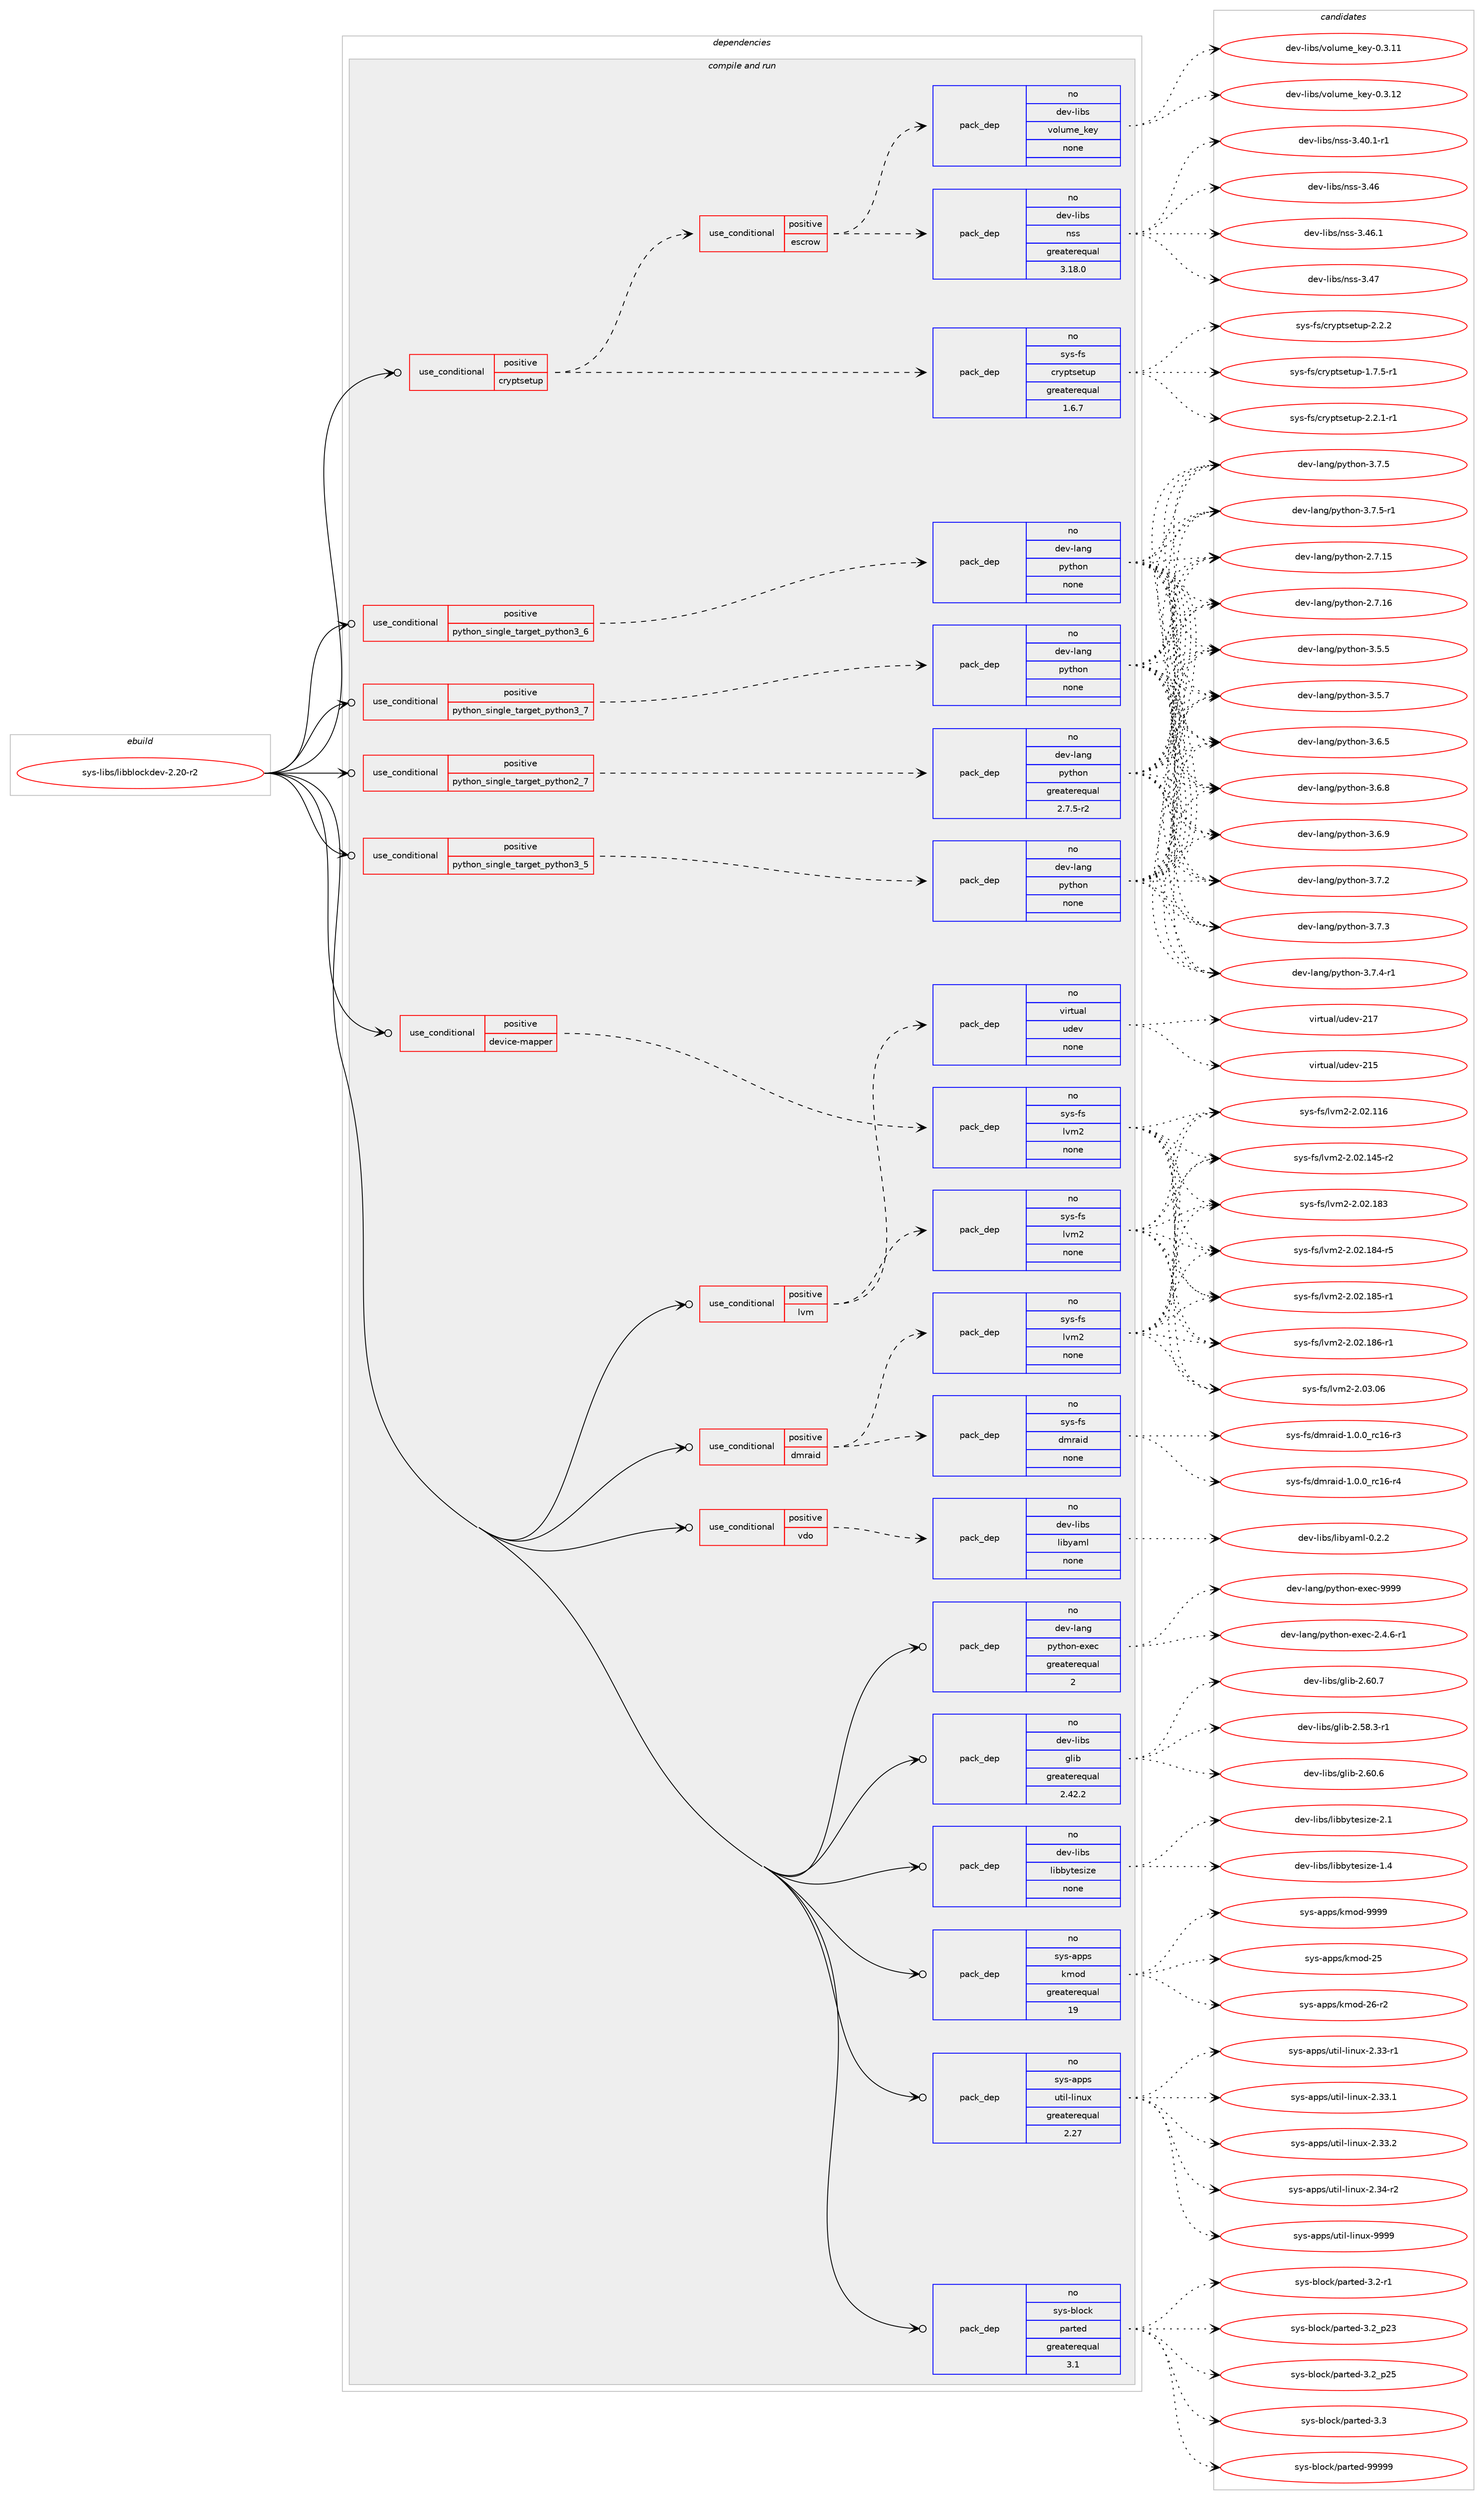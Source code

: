digraph prolog {

# *************
# Graph options
# *************

newrank=true;
concentrate=true;
compound=true;
graph [rankdir=LR,fontname=Helvetica,fontsize=10,ranksep=1.5];#, ranksep=2.5, nodesep=0.2];
edge  [arrowhead=vee];
node  [fontname=Helvetica,fontsize=10];

# **********
# The ebuild
# **********

subgraph cluster_leftcol {
color=gray;
rank=same;
label=<<i>ebuild</i>>;
id [label="sys-libs/libblockdev-2.20-r2", color=red, width=4, href="../sys-libs/libblockdev-2.20-r2.svg"];
}

# ****************
# The dependencies
# ****************

subgraph cluster_midcol {
color=gray;
label=<<i>dependencies</i>>;
subgraph cluster_compile {
fillcolor="#eeeeee";
style=filled;
label=<<i>compile</i>>;
}
subgraph cluster_compileandrun {
fillcolor="#eeeeee";
style=filled;
label=<<i>compile and run</i>>;
subgraph cond215630 {
dependency897508 [label=<<TABLE BORDER="0" CELLBORDER="1" CELLSPACING="0" CELLPADDING="4"><TR><TD ROWSPAN="3" CELLPADDING="10">use_conditional</TD></TR><TR><TD>positive</TD></TR><TR><TD>cryptsetup</TD></TR></TABLE>>, shape=none, color=red];
subgraph cond215631 {
dependency897509 [label=<<TABLE BORDER="0" CELLBORDER="1" CELLSPACING="0" CELLPADDING="4"><TR><TD ROWSPAN="3" CELLPADDING="10">use_conditional</TD></TR><TR><TD>positive</TD></TR><TR><TD>escrow</TD></TR></TABLE>>, shape=none, color=red];
subgraph pack666124 {
dependency897510 [label=<<TABLE BORDER="0" CELLBORDER="1" CELLSPACING="0" CELLPADDING="4" WIDTH="220"><TR><TD ROWSPAN="6" CELLPADDING="30">pack_dep</TD></TR><TR><TD WIDTH="110">no</TD></TR><TR><TD>dev-libs</TD></TR><TR><TD>nss</TD></TR><TR><TD>greaterequal</TD></TR><TR><TD>3.18.0</TD></TR></TABLE>>, shape=none, color=blue];
}
dependency897509:e -> dependency897510:w [weight=20,style="dashed",arrowhead="vee"];
subgraph pack666125 {
dependency897511 [label=<<TABLE BORDER="0" CELLBORDER="1" CELLSPACING="0" CELLPADDING="4" WIDTH="220"><TR><TD ROWSPAN="6" CELLPADDING="30">pack_dep</TD></TR><TR><TD WIDTH="110">no</TD></TR><TR><TD>dev-libs</TD></TR><TR><TD>volume_key</TD></TR><TR><TD>none</TD></TR><TR><TD></TD></TR></TABLE>>, shape=none, color=blue];
}
dependency897509:e -> dependency897511:w [weight=20,style="dashed",arrowhead="vee"];
}
dependency897508:e -> dependency897509:w [weight=20,style="dashed",arrowhead="vee"];
subgraph pack666126 {
dependency897512 [label=<<TABLE BORDER="0" CELLBORDER="1" CELLSPACING="0" CELLPADDING="4" WIDTH="220"><TR><TD ROWSPAN="6" CELLPADDING="30">pack_dep</TD></TR><TR><TD WIDTH="110">no</TD></TR><TR><TD>sys-fs</TD></TR><TR><TD>cryptsetup</TD></TR><TR><TD>greaterequal</TD></TR><TR><TD>1.6.7</TD></TR></TABLE>>, shape=none, color=blue];
}
dependency897508:e -> dependency897512:w [weight=20,style="dashed",arrowhead="vee"];
}
id:e -> dependency897508:w [weight=20,style="solid",arrowhead="odotvee"];
subgraph cond215632 {
dependency897513 [label=<<TABLE BORDER="0" CELLBORDER="1" CELLSPACING="0" CELLPADDING="4"><TR><TD ROWSPAN="3" CELLPADDING="10">use_conditional</TD></TR><TR><TD>positive</TD></TR><TR><TD>device-mapper</TD></TR></TABLE>>, shape=none, color=red];
subgraph pack666127 {
dependency897514 [label=<<TABLE BORDER="0" CELLBORDER="1" CELLSPACING="0" CELLPADDING="4" WIDTH="220"><TR><TD ROWSPAN="6" CELLPADDING="30">pack_dep</TD></TR><TR><TD WIDTH="110">no</TD></TR><TR><TD>sys-fs</TD></TR><TR><TD>lvm2</TD></TR><TR><TD>none</TD></TR><TR><TD></TD></TR></TABLE>>, shape=none, color=blue];
}
dependency897513:e -> dependency897514:w [weight=20,style="dashed",arrowhead="vee"];
}
id:e -> dependency897513:w [weight=20,style="solid",arrowhead="odotvee"];
subgraph cond215633 {
dependency897515 [label=<<TABLE BORDER="0" CELLBORDER="1" CELLSPACING="0" CELLPADDING="4"><TR><TD ROWSPAN="3" CELLPADDING="10">use_conditional</TD></TR><TR><TD>positive</TD></TR><TR><TD>dmraid</TD></TR></TABLE>>, shape=none, color=red];
subgraph pack666128 {
dependency897516 [label=<<TABLE BORDER="0" CELLBORDER="1" CELLSPACING="0" CELLPADDING="4" WIDTH="220"><TR><TD ROWSPAN="6" CELLPADDING="30">pack_dep</TD></TR><TR><TD WIDTH="110">no</TD></TR><TR><TD>sys-fs</TD></TR><TR><TD>dmraid</TD></TR><TR><TD>none</TD></TR><TR><TD></TD></TR></TABLE>>, shape=none, color=blue];
}
dependency897515:e -> dependency897516:w [weight=20,style="dashed",arrowhead="vee"];
subgraph pack666129 {
dependency897517 [label=<<TABLE BORDER="0" CELLBORDER="1" CELLSPACING="0" CELLPADDING="4" WIDTH="220"><TR><TD ROWSPAN="6" CELLPADDING="30">pack_dep</TD></TR><TR><TD WIDTH="110">no</TD></TR><TR><TD>sys-fs</TD></TR><TR><TD>lvm2</TD></TR><TR><TD>none</TD></TR><TR><TD></TD></TR></TABLE>>, shape=none, color=blue];
}
dependency897515:e -> dependency897517:w [weight=20,style="dashed",arrowhead="vee"];
}
id:e -> dependency897515:w [weight=20,style="solid",arrowhead="odotvee"];
subgraph cond215634 {
dependency897518 [label=<<TABLE BORDER="0" CELLBORDER="1" CELLSPACING="0" CELLPADDING="4"><TR><TD ROWSPAN="3" CELLPADDING="10">use_conditional</TD></TR><TR><TD>positive</TD></TR><TR><TD>lvm</TD></TR></TABLE>>, shape=none, color=red];
subgraph pack666130 {
dependency897519 [label=<<TABLE BORDER="0" CELLBORDER="1" CELLSPACING="0" CELLPADDING="4" WIDTH="220"><TR><TD ROWSPAN="6" CELLPADDING="30">pack_dep</TD></TR><TR><TD WIDTH="110">no</TD></TR><TR><TD>sys-fs</TD></TR><TR><TD>lvm2</TD></TR><TR><TD>none</TD></TR><TR><TD></TD></TR></TABLE>>, shape=none, color=blue];
}
dependency897518:e -> dependency897519:w [weight=20,style="dashed",arrowhead="vee"];
subgraph pack666131 {
dependency897520 [label=<<TABLE BORDER="0" CELLBORDER="1" CELLSPACING="0" CELLPADDING="4" WIDTH="220"><TR><TD ROWSPAN="6" CELLPADDING="30">pack_dep</TD></TR><TR><TD WIDTH="110">no</TD></TR><TR><TD>virtual</TD></TR><TR><TD>udev</TD></TR><TR><TD>none</TD></TR><TR><TD></TD></TR></TABLE>>, shape=none, color=blue];
}
dependency897518:e -> dependency897520:w [weight=20,style="dashed",arrowhead="vee"];
}
id:e -> dependency897518:w [weight=20,style="solid",arrowhead="odotvee"];
subgraph cond215635 {
dependency897521 [label=<<TABLE BORDER="0" CELLBORDER="1" CELLSPACING="0" CELLPADDING="4"><TR><TD ROWSPAN="3" CELLPADDING="10">use_conditional</TD></TR><TR><TD>positive</TD></TR><TR><TD>python_single_target_python2_7</TD></TR></TABLE>>, shape=none, color=red];
subgraph pack666132 {
dependency897522 [label=<<TABLE BORDER="0" CELLBORDER="1" CELLSPACING="0" CELLPADDING="4" WIDTH="220"><TR><TD ROWSPAN="6" CELLPADDING="30">pack_dep</TD></TR><TR><TD WIDTH="110">no</TD></TR><TR><TD>dev-lang</TD></TR><TR><TD>python</TD></TR><TR><TD>greaterequal</TD></TR><TR><TD>2.7.5-r2</TD></TR></TABLE>>, shape=none, color=blue];
}
dependency897521:e -> dependency897522:w [weight=20,style="dashed",arrowhead="vee"];
}
id:e -> dependency897521:w [weight=20,style="solid",arrowhead="odotvee"];
subgraph cond215636 {
dependency897523 [label=<<TABLE BORDER="0" CELLBORDER="1" CELLSPACING="0" CELLPADDING="4"><TR><TD ROWSPAN="3" CELLPADDING="10">use_conditional</TD></TR><TR><TD>positive</TD></TR><TR><TD>python_single_target_python3_5</TD></TR></TABLE>>, shape=none, color=red];
subgraph pack666133 {
dependency897524 [label=<<TABLE BORDER="0" CELLBORDER="1" CELLSPACING="0" CELLPADDING="4" WIDTH="220"><TR><TD ROWSPAN="6" CELLPADDING="30">pack_dep</TD></TR><TR><TD WIDTH="110">no</TD></TR><TR><TD>dev-lang</TD></TR><TR><TD>python</TD></TR><TR><TD>none</TD></TR><TR><TD></TD></TR></TABLE>>, shape=none, color=blue];
}
dependency897523:e -> dependency897524:w [weight=20,style="dashed",arrowhead="vee"];
}
id:e -> dependency897523:w [weight=20,style="solid",arrowhead="odotvee"];
subgraph cond215637 {
dependency897525 [label=<<TABLE BORDER="0" CELLBORDER="1" CELLSPACING="0" CELLPADDING="4"><TR><TD ROWSPAN="3" CELLPADDING="10">use_conditional</TD></TR><TR><TD>positive</TD></TR><TR><TD>python_single_target_python3_6</TD></TR></TABLE>>, shape=none, color=red];
subgraph pack666134 {
dependency897526 [label=<<TABLE BORDER="0" CELLBORDER="1" CELLSPACING="0" CELLPADDING="4" WIDTH="220"><TR><TD ROWSPAN="6" CELLPADDING="30">pack_dep</TD></TR><TR><TD WIDTH="110">no</TD></TR><TR><TD>dev-lang</TD></TR><TR><TD>python</TD></TR><TR><TD>none</TD></TR><TR><TD></TD></TR></TABLE>>, shape=none, color=blue];
}
dependency897525:e -> dependency897526:w [weight=20,style="dashed",arrowhead="vee"];
}
id:e -> dependency897525:w [weight=20,style="solid",arrowhead="odotvee"];
subgraph cond215638 {
dependency897527 [label=<<TABLE BORDER="0" CELLBORDER="1" CELLSPACING="0" CELLPADDING="4"><TR><TD ROWSPAN="3" CELLPADDING="10">use_conditional</TD></TR><TR><TD>positive</TD></TR><TR><TD>python_single_target_python3_7</TD></TR></TABLE>>, shape=none, color=red];
subgraph pack666135 {
dependency897528 [label=<<TABLE BORDER="0" CELLBORDER="1" CELLSPACING="0" CELLPADDING="4" WIDTH="220"><TR><TD ROWSPAN="6" CELLPADDING="30">pack_dep</TD></TR><TR><TD WIDTH="110">no</TD></TR><TR><TD>dev-lang</TD></TR><TR><TD>python</TD></TR><TR><TD>none</TD></TR><TR><TD></TD></TR></TABLE>>, shape=none, color=blue];
}
dependency897527:e -> dependency897528:w [weight=20,style="dashed",arrowhead="vee"];
}
id:e -> dependency897527:w [weight=20,style="solid",arrowhead="odotvee"];
subgraph cond215639 {
dependency897529 [label=<<TABLE BORDER="0" CELLBORDER="1" CELLSPACING="0" CELLPADDING="4"><TR><TD ROWSPAN="3" CELLPADDING="10">use_conditional</TD></TR><TR><TD>positive</TD></TR><TR><TD>vdo</TD></TR></TABLE>>, shape=none, color=red];
subgraph pack666136 {
dependency897530 [label=<<TABLE BORDER="0" CELLBORDER="1" CELLSPACING="0" CELLPADDING="4" WIDTH="220"><TR><TD ROWSPAN="6" CELLPADDING="30">pack_dep</TD></TR><TR><TD WIDTH="110">no</TD></TR><TR><TD>dev-libs</TD></TR><TR><TD>libyaml</TD></TR><TR><TD>none</TD></TR><TR><TD></TD></TR></TABLE>>, shape=none, color=blue];
}
dependency897529:e -> dependency897530:w [weight=20,style="dashed",arrowhead="vee"];
}
id:e -> dependency897529:w [weight=20,style="solid",arrowhead="odotvee"];
subgraph pack666137 {
dependency897531 [label=<<TABLE BORDER="0" CELLBORDER="1" CELLSPACING="0" CELLPADDING="4" WIDTH="220"><TR><TD ROWSPAN="6" CELLPADDING="30">pack_dep</TD></TR><TR><TD WIDTH="110">no</TD></TR><TR><TD>dev-lang</TD></TR><TR><TD>python-exec</TD></TR><TR><TD>greaterequal</TD></TR><TR><TD>2</TD></TR></TABLE>>, shape=none, color=blue];
}
id:e -> dependency897531:w [weight=20,style="solid",arrowhead="odotvee"];
subgraph pack666138 {
dependency897532 [label=<<TABLE BORDER="0" CELLBORDER="1" CELLSPACING="0" CELLPADDING="4" WIDTH="220"><TR><TD ROWSPAN="6" CELLPADDING="30">pack_dep</TD></TR><TR><TD WIDTH="110">no</TD></TR><TR><TD>dev-libs</TD></TR><TR><TD>glib</TD></TR><TR><TD>greaterequal</TD></TR><TR><TD>2.42.2</TD></TR></TABLE>>, shape=none, color=blue];
}
id:e -> dependency897532:w [weight=20,style="solid",arrowhead="odotvee"];
subgraph pack666139 {
dependency897533 [label=<<TABLE BORDER="0" CELLBORDER="1" CELLSPACING="0" CELLPADDING="4" WIDTH="220"><TR><TD ROWSPAN="6" CELLPADDING="30">pack_dep</TD></TR><TR><TD WIDTH="110">no</TD></TR><TR><TD>dev-libs</TD></TR><TR><TD>libbytesize</TD></TR><TR><TD>none</TD></TR><TR><TD></TD></TR></TABLE>>, shape=none, color=blue];
}
id:e -> dependency897533:w [weight=20,style="solid",arrowhead="odotvee"];
subgraph pack666140 {
dependency897534 [label=<<TABLE BORDER="0" CELLBORDER="1" CELLSPACING="0" CELLPADDING="4" WIDTH="220"><TR><TD ROWSPAN="6" CELLPADDING="30">pack_dep</TD></TR><TR><TD WIDTH="110">no</TD></TR><TR><TD>sys-apps</TD></TR><TR><TD>kmod</TD></TR><TR><TD>greaterequal</TD></TR><TR><TD>19</TD></TR></TABLE>>, shape=none, color=blue];
}
id:e -> dependency897534:w [weight=20,style="solid",arrowhead="odotvee"];
subgraph pack666141 {
dependency897535 [label=<<TABLE BORDER="0" CELLBORDER="1" CELLSPACING="0" CELLPADDING="4" WIDTH="220"><TR><TD ROWSPAN="6" CELLPADDING="30">pack_dep</TD></TR><TR><TD WIDTH="110">no</TD></TR><TR><TD>sys-apps</TD></TR><TR><TD>util-linux</TD></TR><TR><TD>greaterequal</TD></TR><TR><TD>2.27</TD></TR></TABLE>>, shape=none, color=blue];
}
id:e -> dependency897535:w [weight=20,style="solid",arrowhead="odotvee"];
subgraph pack666142 {
dependency897536 [label=<<TABLE BORDER="0" CELLBORDER="1" CELLSPACING="0" CELLPADDING="4" WIDTH="220"><TR><TD ROWSPAN="6" CELLPADDING="30">pack_dep</TD></TR><TR><TD WIDTH="110">no</TD></TR><TR><TD>sys-block</TD></TR><TR><TD>parted</TD></TR><TR><TD>greaterequal</TD></TR><TR><TD>3.1</TD></TR></TABLE>>, shape=none, color=blue];
}
id:e -> dependency897536:w [weight=20,style="solid",arrowhead="odotvee"];
}
subgraph cluster_run {
fillcolor="#eeeeee";
style=filled;
label=<<i>run</i>>;
}
}

# **************
# The candidates
# **************

subgraph cluster_choices {
rank=same;
color=gray;
label=<<i>candidates</i>>;

subgraph choice666124 {
color=black;
nodesep=1;
choice100101118451081059811547110115115455146524846494511449 [label="dev-libs/nss-3.40.1-r1", color=red, width=4,href="../dev-libs/nss-3.40.1-r1.svg"];
choice1001011184510810598115471101151154551465254 [label="dev-libs/nss-3.46", color=red, width=4,href="../dev-libs/nss-3.46.svg"];
choice10010111845108105981154711011511545514652544649 [label="dev-libs/nss-3.46.1", color=red, width=4,href="../dev-libs/nss-3.46.1.svg"];
choice1001011184510810598115471101151154551465255 [label="dev-libs/nss-3.47", color=red, width=4,href="../dev-libs/nss-3.47.svg"];
dependency897510:e -> choice100101118451081059811547110115115455146524846494511449:w [style=dotted,weight="100"];
dependency897510:e -> choice1001011184510810598115471101151154551465254:w [style=dotted,weight="100"];
dependency897510:e -> choice10010111845108105981154711011511545514652544649:w [style=dotted,weight="100"];
dependency897510:e -> choice1001011184510810598115471101151154551465255:w [style=dotted,weight="100"];
}
subgraph choice666125 {
color=black;
nodesep=1;
choice1001011184510810598115471181111081171091019510710112145484651464949 [label="dev-libs/volume_key-0.3.11", color=red, width=4,href="../dev-libs/volume_key-0.3.11.svg"];
choice1001011184510810598115471181111081171091019510710112145484651464950 [label="dev-libs/volume_key-0.3.12", color=red, width=4,href="../dev-libs/volume_key-0.3.12.svg"];
dependency897511:e -> choice1001011184510810598115471181111081171091019510710112145484651464949:w [style=dotted,weight="100"];
dependency897511:e -> choice1001011184510810598115471181111081171091019510710112145484651464950:w [style=dotted,weight="100"];
}
subgraph choice666126 {
color=black;
nodesep=1;
choice1151211154510211547991141211121161151011161171124549465546534511449 [label="sys-fs/cryptsetup-1.7.5-r1", color=red, width=4,href="../sys-fs/cryptsetup-1.7.5-r1.svg"];
choice1151211154510211547991141211121161151011161171124550465046494511449 [label="sys-fs/cryptsetup-2.2.1-r1", color=red, width=4,href="../sys-fs/cryptsetup-2.2.1-r1.svg"];
choice115121115451021154799114121112116115101116117112455046504650 [label="sys-fs/cryptsetup-2.2.2", color=red, width=4,href="../sys-fs/cryptsetup-2.2.2.svg"];
dependency897512:e -> choice1151211154510211547991141211121161151011161171124549465546534511449:w [style=dotted,weight="100"];
dependency897512:e -> choice1151211154510211547991141211121161151011161171124550465046494511449:w [style=dotted,weight="100"];
dependency897512:e -> choice115121115451021154799114121112116115101116117112455046504650:w [style=dotted,weight="100"];
}
subgraph choice666127 {
color=black;
nodesep=1;
choice115121115451021154710811810950455046485046494954 [label="sys-fs/lvm2-2.02.116", color=red, width=4,href="../sys-fs/lvm2-2.02.116.svg"];
choice1151211154510211547108118109504550464850464952534511450 [label="sys-fs/lvm2-2.02.145-r2", color=red, width=4,href="../sys-fs/lvm2-2.02.145-r2.svg"];
choice115121115451021154710811810950455046485046495651 [label="sys-fs/lvm2-2.02.183", color=red, width=4,href="../sys-fs/lvm2-2.02.183.svg"];
choice1151211154510211547108118109504550464850464956524511453 [label="sys-fs/lvm2-2.02.184-r5", color=red, width=4,href="../sys-fs/lvm2-2.02.184-r5.svg"];
choice1151211154510211547108118109504550464850464956534511449 [label="sys-fs/lvm2-2.02.185-r1", color=red, width=4,href="../sys-fs/lvm2-2.02.185-r1.svg"];
choice1151211154510211547108118109504550464850464956544511449 [label="sys-fs/lvm2-2.02.186-r1", color=red, width=4,href="../sys-fs/lvm2-2.02.186-r1.svg"];
choice1151211154510211547108118109504550464851464854 [label="sys-fs/lvm2-2.03.06", color=red, width=4,href="../sys-fs/lvm2-2.03.06.svg"];
dependency897514:e -> choice115121115451021154710811810950455046485046494954:w [style=dotted,weight="100"];
dependency897514:e -> choice1151211154510211547108118109504550464850464952534511450:w [style=dotted,weight="100"];
dependency897514:e -> choice115121115451021154710811810950455046485046495651:w [style=dotted,weight="100"];
dependency897514:e -> choice1151211154510211547108118109504550464850464956524511453:w [style=dotted,weight="100"];
dependency897514:e -> choice1151211154510211547108118109504550464850464956534511449:w [style=dotted,weight="100"];
dependency897514:e -> choice1151211154510211547108118109504550464850464956544511449:w [style=dotted,weight="100"];
dependency897514:e -> choice1151211154510211547108118109504550464851464854:w [style=dotted,weight="100"];
}
subgraph choice666128 {
color=black;
nodesep=1;
choice115121115451021154710010911497105100454946484648951149949544511451 [label="sys-fs/dmraid-1.0.0_rc16-r3", color=red, width=4,href="../sys-fs/dmraid-1.0.0_rc16-r3.svg"];
choice115121115451021154710010911497105100454946484648951149949544511452 [label="sys-fs/dmraid-1.0.0_rc16-r4", color=red, width=4,href="../sys-fs/dmraid-1.0.0_rc16-r4.svg"];
dependency897516:e -> choice115121115451021154710010911497105100454946484648951149949544511451:w [style=dotted,weight="100"];
dependency897516:e -> choice115121115451021154710010911497105100454946484648951149949544511452:w [style=dotted,weight="100"];
}
subgraph choice666129 {
color=black;
nodesep=1;
choice115121115451021154710811810950455046485046494954 [label="sys-fs/lvm2-2.02.116", color=red, width=4,href="../sys-fs/lvm2-2.02.116.svg"];
choice1151211154510211547108118109504550464850464952534511450 [label="sys-fs/lvm2-2.02.145-r2", color=red, width=4,href="../sys-fs/lvm2-2.02.145-r2.svg"];
choice115121115451021154710811810950455046485046495651 [label="sys-fs/lvm2-2.02.183", color=red, width=4,href="../sys-fs/lvm2-2.02.183.svg"];
choice1151211154510211547108118109504550464850464956524511453 [label="sys-fs/lvm2-2.02.184-r5", color=red, width=4,href="../sys-fs/lvm2-2.02.184-r5.svg"];
choice1151211154510211547108118109504550464850464956534511449 [label="sys-fs/lvm2-2.02.185-r1", color=red, width=4,href="../sys-fs/lvm2-2.02.185-r1.svg"];
choice1151211154510211547108118109504550464850464956544511449 [label="sys-fs/lvm2-2.02.186-r1", color=red, width=4,href="../sys-fs/lvm2-2.02.186-r1.svg"];
choice1151211154510211547108118109504550464851464854 [label="sys-fs/lvm2-2.03.06", color=red, width=4,href="../sys-fs/lvm2-2.03.06.svg"];
dependency897517:e -> choice115121115451021154710811810950455046485046494954:w [style=dotted,weight="100"];
dependency897517:e -> choice1151211154510211547108118109504550464850464952534511450:w [style=dotted,weight="100"];
dependency897517:e -> choice115121115451021154710811810950455046485046495651:w [style=dotted,weight="100"];
dependency897517:e -> choice1151211154510211547108118109504550464850464956524511453:w [style=dotted,weight="100"];
dependency897517:e -> choice1151211154510211547108118109504550464850464956534511449:w [style=dotted,weight="100"];
dependency897517:e -> choice1151211154510211547108118109504550464850464956544511449:w [style=dotted,weight="100"];
dependency897517:e -> choice1151211154510211547108118109504550464851464854:w [style=dotted,weight="100"];
}
subgraph choice666130 {
color=black;
nodesep=1;
choice115121115451021154710811810950455046485046494954 [label="sys-fs/lvm2-2.02.116", color=red, width=4,href="../sys-fs/lvm2-2.02.116.svg"];
choice1151211154510211547108118109504550464850464952534511450 [label="sys-fs/lvm2-2.02.145-r2", color=red, width=4,href="../sys-fs/lvm2-2.02.145-r2.svg"];
choice115121115451021154710811810950455046485046495651 [label="sys-fs/lvm2-2.02.183", color=red, width=4,href="../sys-fs/lvm2-2.02.183.svg"];
choice1151211154510211547108118109504550464850464956524511453 [label="sys-fs/lvm2-2.02.184-r5", color=red, width=4,href="../sys-fs/lvm2-2.02.184-r5.svg"];
choice1151211154510211547108118109504550464850464956534511449 [label="sys-fs/lvm2-2.02.185-r1", color=red, width=4,href="../sys-fs/lvm2-2.02.185-r1.svg"];
choice1151211154510211547108118109504550464850464956544511449 [label="sys-fs/lvm2-2.02.186-r1", color=red, width=4,href="../sys-fs/lvm2-2.02.186-r1.svg"];
choice1151211154510211547108118109504550464851464854 [label="sys-fs/lvm2-2.03.06", color=red, width=4,href="../sys-fs/lvm2-2.03.06.svg"];
dependency897519:e -> choice115121115451021154710811810950455046485046494954:w [style=dotted,weight="100"];
dependency897519:e -> choice1151211154510211547108118109504550464850464952534511450:w [style=dotted,weight="100"];
dependency897519:e -> choice115121115451021154710811810950455046485046495651:w [style=dotted,weight="100"];
dependency897519:e -> choice1151211154510211547108118109504550464850464956524511453:w [style=dotted,weight="100"];
dependency897519:e -> choice1151211154510211547108118109504550464850464956534511449:w [style=dotted,weight="100"];
dependency897519:e -> choice1151211154510211547108118109504550464850464956544511449:w [style=dotted,weight="100"];
dependency897519:e -> choice1151211154510211547108118109504550464851464854:w [style=dotted,weight="100"];
}
subgraph choice666131 {
color=black;
nodesep=1;
choice118105114116117971084711710010111845504953 [label="virtual/udev-215", color=red, width=4,href="../virtual/udev-215.svg"];
choice118105114116117971084711710010111845504955 [label="virtual/udev-217", color=red, width=4,href="../virtual/udev-217.svg"];
dependency897520:e -> choice118105114116117971084711710010111845504953:w [style=dotted,weight="100"];
dependency897520:e -> choice118105114116117971084711710010111845504955:w [style=dotted,weight="100"];
}
subgraph choice666132 {
color=black;
nodesep=1;
choice10010111845108971101034711212111610411111045504655464953 [label="dev-lang/python-2.7.15", color=red, width=4,href="../dev-lang/python-2.7.15.svg"];
choice10010111845108971101034711212111610411111045504655464954 [label="dev-lang/python-2.7.16", color=red, width=4,href="../dev-lang/python-2.7.16.svg"];
choice100101118451089711010347112121116104111110455146534653 [label="dev-lang/python-3.5.5", color=red, width=4,href="../dev-lang/python-3.5.5.svg"];
choice100101118451089711010347112121116104111110455146534655 [label="dev-lang/python-3.5.7", color=red, width=4,href="../dev-lang/python-3.5.7.svg"];
choice100101118451089711010347112121116104111110455146544653 [label="dev-lang/python-3.6.5", color=red, width=4,href="../dev-lang/python-3.6.5.svg"];
choice100101118451089711010347112121116104111110455146544656 [label="dev-lang/python-3.6.8", color=red, width=4,href="../dev-lang/python-3.6.8.svg"];
choice100101118451089711010347112121116104111110455146544657 [label="dev-lang/python-3.6.9", color=red, width=4,href="../dev-lang/python-3.6.9.svg"];
choice100101118451089711010347112121116104111110455146554650 [label="dev-lang/python-3.7.2", color=red, width=4,href="../dev-lang/python-3.7.2.svg"];
choice100101118451089711010347112121116104111110455146554651 [label="dev-lang/python-3.7.3", color=red, width=4,href="../dev-lang/python-3.7.3.svg"];
choice1001011184510897110103471121211161041111104551465546524511449 [label="dev-lang/python-3.7.4-r1", color=red, width=4,href="../dev-lang/python-3.7.4-r1.svg"];
choice100101118451089711010347112121116104111110455146554653 [label="dev-lang/python-3.7.5", color=red, width=4,href="../dev-lang/python-3.7.5.svg"];
choice1001011184510897110103471121211161041111104551465546534511449 [label="dev-lang/python-3.7.5-r1", color=red, width=4,href="../dev-lang/python-3.7.5-r1.svg"];
dependency897522:e -> choice10010111845108971101034711212111610411111045504655464953:w [style=dotted,weight="100"];
dependency897522:e -> choice10010111845108971101034711212111610411111045504655464954:w [style=dotted,weight="100"];
dependency897522:e -> choice100101118451089711010347112121116104111110455146534653:w [style=dotted,weight="100"];
dependency897522:e -> choice100101118451089711010347112121116104111110455146534655:w [style=dotted,weight="100"];
dependency897522:e -> choice100101118451089711010347112121116104111110455146544653:w [style=dotted,weight="100"];
dependency897522:e -> choice100101118451089711010347112121116104111110455146544656:w [style=dotted,weight="100"];
dependency897522:e -> choice100101118451089711010347112121116104111110455146544657:w [style=dotted,weight="100"];
dependency897522:e -> choice100101118451089711010347112121116104111110455146554650:w [style=dotted,weight="100"];
dependency897522:e -> choice100101118451089711010347112121116104111110455146554651:w [style=dotted,weight="100"];
dependency897522:e -> choice1001011184510897110103471121211161041111104551465546524511449:w [style=dotted,weight="100"];
dependency897522:e -> choice100101118451089711010347112121116104111110455146554653:w [style=dotted,weight="100"];
dependency897522:e -> choice1001011184510897110103471121211161041111104551465546534511449:w [style=dotted,weight="100"];
}
subgraph choice666133 {
color=black;
nodesep=1;
choice10010111845108971101034711212111610411111045504655464953 [label="dev-lang/python-2.7.15", color=red, width=4,href="../dev-lang/python-2.7.15.svg"];
choice10010111845108971101034711212111610411111045504655464954 [label="dev-lang/python-2.7.16", color=red, width=4,href="../dev-lang/python-2.7.16.svg"];
choice100101118451089711010347112121116104111110455146534653 [label="dev-lang/python-3.5.5", color=red, width=4,href="../dev-lang/python-3.5.5.svg"];
choice100101118451089711010347112121116104111110455146534655 [label="dev-lang/python-3.5.7", color=red, width=4,href="../dev-lang/python-3.5.7.svg"];
choice100101118451089711010347112121116104111110455146544653 [label="dev-lang/python-3.6.5", color=red, width=4,href="../dev-lang/python-3.6.5.svg"];
choice100101118451089711010347112121116104111110455146544656 [label="dev-lang/python-3.6.8", color=red, width=4,href="../dev-lang/python-3.6.8.svg"];
choice100101118451089711010347112121116104111110455146544657 [label="dev-lang/python-3.6.9", color=red, width=4,href="../dev-lang/python-3.6.9.svg"];
choice100101118451089711010347112121116104111110455146554650 [label="dev-lang/python-3.7.2", color=red, width=4,href="../dev-lang/python-3.7.2.svg"];
choice100101118451089711010347112121116104111110455146554651 [label="dev-lang/python-3.7.3", color=red, width=4,href="../dev-lang/python-3.7.3.svg"];
choice1001011184510897110103471121211161041111104551465546524511449 [label="dev-lang/python-3.7.4-r1", color=red, width=4,href="../dev-lang/python-3.7.4-r1.svg"];
choice100101118451089711010347112121116104111110455146554653 [label="dev-lang/python-3.7.5", color=red, width=4,href="../dev-lang/python-3.7.5.svg"];
choice1001011184510897110103471121211161041111104551465546534511449 [label="dev-lang/python-3.7.5-r1", color=red, width=4,href="../dev-lang/python-3.7.5-r1.svg"];
dependency897524:e -> choice10010111845108971101034711212111610411111045504655464953:w [style=dotted,weight="100"];
dependency897524:e -> choice10010111845108971101034711212111610411111045504655464954:w [style=dotted,weight="100"];
dependency897524:e -> choice100101118451089711010347112121116104111110455146534653:w [style=dotted,weight="100"];
dependency897524:e -> choice100101118451089711010347112121116104111110455146534655:w [style=dotted,weight="100"];
dependency897524:e -> choice100101118451089711010347112121116104111110455146544653:w [style=dotted,weight="100"];
dependency897524:e -> choice100101118451089711010347112121116104111110455146544656:w [style=dotted,weight="100"];
dependency897524:e -> choice100101118451089711010347112121116104111110455146544657:w [style=dotted,weight="100"];
dependency897524:e -> choice100101118451089711010347112121116104111110455146554650:w [style=dotted,weight="100"];
dependency897524:e -> choice100101118451089711010347112121116104111110455146554651:w [style=dotted,weight="100"];
dependency897524:e -> choice1001011184510897110103471121211161041111104551465546524511449:w [style=dotted,weight="100"];
dependency897524:e -> choice100101118451089711010347112121116104111110455146554653:w [style=dotted,weight="100"];
dependency897524:e -> choice1001011184510897110103471121211161041111104551465546534511449:w [style=dotted,weight="100"];
}
subgraph choice666134 {
color=black;
nodesep=1;
choice10010111845108971101034711212111610411111045504655464953 [label="dev-lang/python-2.7.15", color=red, width=4,href="../dev-lang/python-2.7.15.svg"];
choice10010111845108971101034711212111610411111045504655464954 [label="dev-lang/python-2.7.16", color=red, width=4,href="../dev-lang/python-2.7.16.svg"];
choice100101118451089711010347112121116104111110455146534653 [label="dev-lang/python-3.5.5", color=red, width=4,href="../dev-lang/python-3.5.5.svg"];
choice100101118451089711010347112121116104111110455146534655 [label="dev-lang/python-3.5.7", color=red, width=4,href="../dev-lang/python-3.5.7.svg"];
choice100101118451089711010347112121116104111110455146544653 [label="dev-lang/python-3.6.5", color=red, width=4,href="../dev-lang/python-3.6.5.svg"];
choice100101118451089711010347112121116104111110455146544656 [label="dev-lang/python-3.6.8", color=red, width=4,href="../dev-lang/python-3.6.8.svg"];
choice100101118451089711010347112121116104111110455146544657 [label="dev-lang/python-3.6.9", color=red, width=4,href="../dev-lang/python-3.6.9.svg"];
choice100101118451089711010347112121116104111110455146554650 [label="dev-lang/python-3.7.2", color=red, width=4,href="../dev-lang/python-3.7.2.svg"];
choice100101118451089711010347112121116104111110455146554651 [label="dev-lang/python-3.7.3", color=red, width=4,href="../dev-lang/python-3.7.3.svg"];
choice1001011184510897110103471121211161041111104551465546524511449 [label="dev-lang/python-3.7.4-r1", color=red, width=4,href="../dev-lang/python-3.7.4-r1.svg"];
choice100101118451089711010347112121116104111110455146554653 [label="dev-lang/python-3.7.5", color=red, width=4,href="../dev-lang/python-3.7.5.svg"];
choice1001011184510897110103471121211161041111104551465546534511449 [label="dev-lang/python-3.7.5-r1", color=red, width=4,href="../dev-lang/python-3.7.5-r1.svg"];
dependency897526:e -> choice10010111845108971101034711212111610411111045504655464953:w [style=dotted,weight="100"];
dependency897526:e -> choice10010111845108971101034711212111610411111045504655464954:w [style=dotted,weight="100"];
dependency897526:e -> choice100101118451089711010347112121116104111110455146534653:w [style=dotted,weight="100"];
dependency897526:e -> choice100101118451089711010347112121116104111110455146534655:w [style=dotted,weight="100"];
dependency897526:e -> choice100101118451089711010347112121116104111110455146544653:w [style=dotted,weight="100"];
dependency897526:e -> choice100101118451089711010347112121116104111110455146544656:w [style=dotted,weight="100"];
dependency897526:e -> choice100101118451089711010347112121116104111110455146544657:w [style=dotted,weight="100"];
dependency897526:e -> choice100101118451089711010347112121116104111110455146554650:w [style=dotted,weight="100"];
dependency897526:e -> choice100101118451089711010347112121116104111110455146554651:w [style=dotted,weight="100"];
dependency897526:e -> choice1001011184510897110103471121211161041111104551465546524511449:w [style=dotted,weight="100"];
dependency897526:e -> choice100101118451089711010347112121116104111110455146554653:w [style=dotted,weight="100"];
dependency897526:e -> choice1001011184510897110103471121211161041111104551465546534511449:w [style=dotted,weight="100"];
}
subgraph choice666135 {
color=black;
nodesep=1;
choice10010111845108971101034711212111610411111045504655464953 [label="dev-lang/python-2.7.15", color=red, width=4,href="../dev-lang/python-2.7.15.svg"];
choice10010111845108971101034711212111610411111045504655464954 [label="dev-lang/python-2.7.16", color=red, width=4,href="../dev-lang/python-2.7.16.svg"];
choice100101118451089711010347112121116104111110455146534653 [label="dev-lang/python-3.5.5", color=red, width=4,href="../dev-lang/python-3.5.5.svg"];
choice100101118451089711010347112121116104111110455146534655 [label="dev-lang/python-3.5.7", color=red, width=4,href="../dev-lang/python-3.5.7.svg"];
choice100101118451089711010347112121116104111110455146544653 [label="dev-lang/python-3.6.5", color=red, width=4,href="../dev-lang/python-3.6.5.svg"];
choice100101118451089711010347112121116104111110455146544656 [label="dev-lang/python-3.6.8", color=red, width=4,href="../dev-lang/python-3.6.8.svg"];
choice100101118451089711010347112121116104111110455146544657 [label="dev-lang/python-3.6.9", color=red, width=4,href="../dev-lang/python-3.6.9.svg"];
choice100101118451089711010347112121116104111110455146554650 [label="dev-lang/python-3.7.2", color=red, width=4,href="../dev-lang/python-3.7.2.svg"];
choice100101118451089711010347112121116104111110455146554651 [label="dev-lang/python-3.7.3", color=red, width=4,href="../dev-lang/python-3.7.3.svg"];
choice1001011184510897110103471121211161041111104551465546524511449 [label="dev-lang/python-3.7.4-r1", color=red, width=4,href="../dev-lang/python-3.7.4-r1.svg"];
choice100101118451089711010347112121116104111110455146554653 [label="dev-lang/python-3.7.5", color=red, width=4,href="../dev-lang/python-3.7.5.svg"];
choice1001011184510897110103471121211161041111104551465546534511449 [label="dev-lang/python-3.7.5-r1", color=red, width=4,href="../dev-lang/python-3.7.5-r1.svg"];
dependency897528:e -> choice10010111845108971101034711212111610411111045504655464953:w [style=dotted,weight="100"];
dependency897528:e -> choice10010111845108971101034711212111610411111045504655464954:w [style=dotted,weight="100"];
dependency897528:e -> choice100101118451089711010347112121116104111110455146534653:w [style=dotted,weight="100"];
dependency897528:e -> choice100101118451089711010347112121116104111110455146534655:w [style=dotted,weight="100"];
dependency897528:e -> choice100101118451089711010347112121116104111110455146544653:w [style=dotted,weight="100"];
dependency897528:e -> choice100101118451089711010347112121116104111110455146544656:w [style=dotted,weight="100"];
dependency897528:e -> choice100101118451089711010347112121116104111110455146544657:w [style=dotted,weight="100"];
dependency897528:e -> choice100101118451089711010347112121116104111110455146554650:w [style=dotted,weight="100"];
dependency897528:e -> choice100101118451089711010347112121116104111110455146554651:w [style=dotted,weight="100"];
dependency897528:e -> choice1001011184510897110103471121211161041111104551465546524511449:w [style=dotted,weight="100"];
dependency897528:e -> choice100101118451089711010347112121116104111110455146554653:w [style=dotted,weight="100"];
dependency897528:e -> choice1001011184510897110103471121211161041111104551465546534511449:w [style=dotted,weight="100"];
}
subgraph choice666136 {
color=black;
nodesep=1;
choice1001011184510810598115471081059812197109108454846504650 [label="dev-libs/libyaml-0.2.2", color=red, width=4,href="../dev-libs/libyaml-0.2.2.svg"];
dependency897530:e -> choice1001011184510810598115471081059812197109108454846504650:w [style=dotted,weight="100"];
}
subgraph choice666137 {
color=black;
nodesep=1;
choice10010111845108971101034711212111610411111045101120101994550465246544511449 [label="dev-lang/python-exec-2.4.6-r1", color=red, width=4,href="../dev-lang/python-exec-2.4.6-r1.svg"];
choice10010111845108971101034711212111610411111045101120101994557575757 [label="dev-lang/python-exec-9999", color=red, width=4,href="../dev-lang/python-exec-9999.svg"];
dependency897531:e -> choice10010111845108971101034711212111610411111045101120101994550465246544511449:w [style=dotted,weight="100"];
dependency897531:e -> choice10010111845108971101034711212111610411111045101120101994557575757:w [style=dotted,weight="100"];
}
subgraph choice666138 {
color=black;
nodesep=1;
choice10010111845108105981154710310810598455046535646514511449 [label="dev-libs/glib-2.58.3-r1", color=red, width=4,href="../dev-libs/glib-2.58.3-r1.svg"];
choice1001011184510810598115471031081059845504654484654 [label="dev-libs/glib-2.60.6", color=red, width=4,href="../dev-libs/glib-2.60.6.svg"];
choice1001011184510810598115471031081059845504654484655 [label="dev-libs/glib-2.60.7", color=red, width=4,href="../dev-libs/glib-2.60.7.svg"];
dependency897532:e -> choice10010111845108105981154710310810598455046535646514511449:w [style=dotted,weight="100"];
dependency897532:e -> choice1001011184510810598115471031081059845504654484654:w [style=dotted,weight="100"];
dependency897532:e -> choice1001011184510810598115471031081059845504654484655:w [style=dotted,weight="100"];
}
subgraph choice666139 {
color=black;
nodesep=1;
choice100101118451081059811547108105989812111610111510512210145494652 [label="dev-libs/libbytesize-1.4", color=red, width=4,href="../dev-libs/libbytesize-1.4.svg"];
choice100101118451081059811547108105989812111610111510512210145504649 [label="dev-libs/libbytesize-2.1", color=red, width=4,href="../dev-libs/libbytesize-2.1.svg"];
dependency897533:e -> choice100101118451081059811547108105989812111610111510512210145494652:w [style=dotted,weight="100"];
dependency897533:e -> choice100101118451081059811547108105989812111610111510512210145504649:w [style=dotted,weight="100"];
}
subgraph choice666140 {
color=black;
nodesep=1;
choice115121115459711211211547107109111100455053 [label="sys-apps/kmod-25", color=red, width=4,href="../sys-apps/kmod-25.svg"];
choice1151211154597112112115471071091111004550544511450 [label="sys-apps/kmod-26-r2", color=red, width=4,href="../sys-apps/kmod-26-r2.svg"];
choice1151211154597112112115471071091111004557575757 [label="sys-apps/kmod-9999", color=red, width=4,href="../sys-apps/kmod-9999.svg"];
dependency897534:e -> choice115121115459711211211547107109111100455053:w [style=dotted,weight="100"];
dependency897534:e -> choice1151211154597112112115471071091111004550544511450:w [style=dotted,weight="100"];
dependency897534:e -> choice1151211154597112112115471071091111004557575757:w [style=dotted,weight="100"];
}
subgraph choice666141 {
color=black;
nodesep=1;
choice1151211154597112112115471171161051084510810511011712045504651514511449 [label="sys-apps/util-linux-2.33-r1", color=red, width=4,href="../sys-apps/util-linux-2.33-r1.svg"];
choice1151211154597112112115471171161051084510810511011712045504651514649 [label="sys-apps/util-linux-2.33.1", color=red, width=4,href="../sys-apps/util-linux-2.33.1.svg"];
choice1151211154597112112115471171161051084510810511011712045504651514650 [label="sys-apps/util-linux-2.33.2", color=red, width=4,href="../sys-apps/util-linux-2.33.2.svg"];
choice1151211154597112112115471171161051084510810511011712045504651524511450 [label="sys-apps/util-linux-2.34-r2", color=red, width=4,href="../sys-apps/util-linux-2.34-r2.svg"];
choice115121115459711211211547117116105108451081051101171204557575757 [label="sys-apps/util-linux-9999", color=red, width=4,href="../sys-apps/util-linux-9999.svg"];
dependency897535:e -> choice1151211154597112112115471171161051084510810511011712045504651514511449:w [style=dotted,weight="100"];
dependency897535:e -> choice1151211154597112112115471171161051084510810511011712045504651514649:w [style=dotted,weight="100"];
dependency897535:e -> choice1151211154597112112115471171161051084510810511011712045504651514650:w [style=dotted,weight="100"];
dependency897535:e -> choice1151211154597112112115471171161051084510810511011712045504651524511450:w [style=dotted,weight="100"];
dependency897535:e -> choice115121115459711211211547117116105108451081051101171204557575757:w [style=dotted,weight="100"];
}
subgraph choice666142 {
color=black;
nodesep=1;
choice1151211154598108111991074711297114116101100455146504511449 [label="sys-block/parted-3.2-r1", color=red, width=4,href="../sys-block/parted-3.2-r1.svg"];
choice115121115459810811199107471129711411610110045514650951125051 [label="sys-block/parted-3.2_p23", color=red, width=4,href="../sys-block/parted-3.2_p23.svg"];
choice115121115459810811199107471129711411610110045514650951125053 [label="sys-block/parted-3.2_p25", color=red, width=4,href="../sys-block/parted-3.2_p25.svg"];
choice115121115459810811199107471129711411610110045514651 [label="sys-block/parted-3.3", color=red, width=4,href="../sys-block/parted-3.3.svg"];
choice1151211154598108111991074711297114116101100455757575757 [label="sys-block/parted-99999", color=red, width=4,href="../sys-block/parted-99999.svg"];
dependency897536:e -> choice1151211154598108111991074711297114116101100455146504511449:w [style=dotted,weight="100"];
dependency897536:e -> choice115121115459810811199107471129711411610110045514650951125051:w [style=dotted,weight="100"];
dependency897536:e -> choice115121115459810811199107471129711411610110045514650951125053:w [style=dotted,weight="100"];
dependency897536:e -> choice115121115459810811199107471129711411610110045514651:w [style=dotted,weight="100"];
dependency897536:e -> choice1151211154598108111991074711297114116101100455757575757:w [style=dotted,weight="100"];
}
}

}
